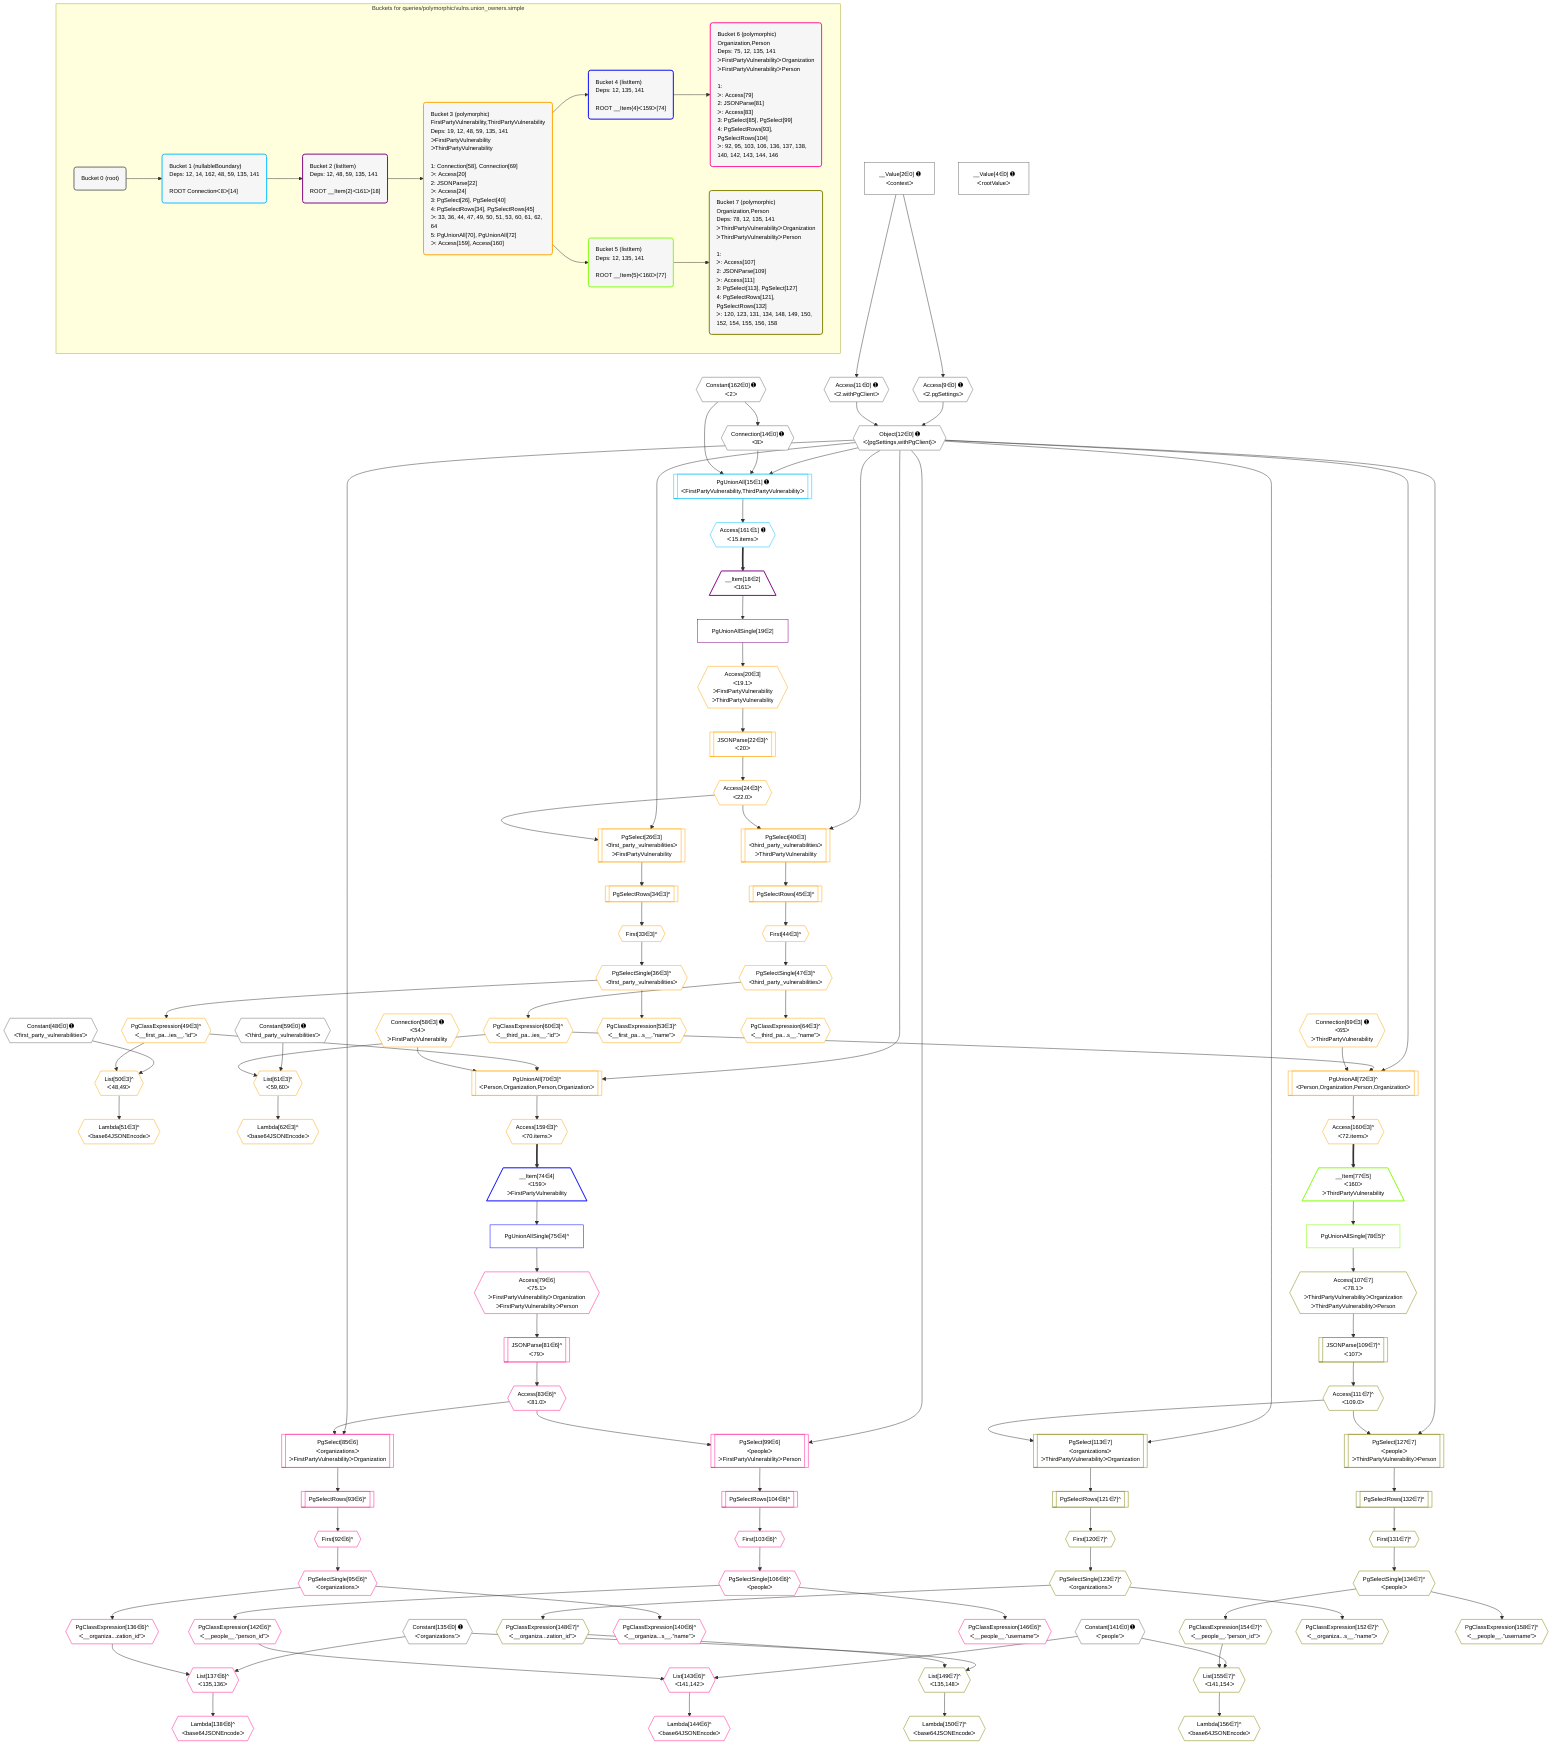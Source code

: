 %%{init: {'themeVariables': { 'fontSize': '12px'}}}%%
graph TD
    classDef path fill:#eee,stroke:#000,color:#000
    classDef plan fill:#fff,stroke-width:1px,color:#000
    classDef itemplan fill:#fff,stroke-width:2px,color:#000
    classDef unbatchedplan fill:#dff,stroke-width:1px,color:#000
    classDef sideeffectplan fill:#fcc,stroke-width:2px,color:#000
    classDef bucket fill:#f6f6f6,color:#000,stroke-width:2px,text-align:left

    subgraph "Buckets for queries/polymorphic/vulns.union_owners.simple"
    Bucket0("Bucket 0 (root)"):::bucket
    Bucket1("Bucket 1 (nullableBoundary)<br />Deps: 12, 14, 162, 48, 59, 135, 141<br /><br />ROOT Connectionᐸ8ᐳ[14]"):::bucket
    Bucket2("Bucket 2 (listItem)<br />Deps: 12, 48, 59, 135, 141<br /><br />ROOT __Item{2}ᐸ161ᐳ[18]"):::bucket
    Bucket3("Bucket 3 (polymorphic)<br />FirstPartyVulnerability,ThirdPartyVulnerability<br />Deps: 19, 12, 48, 59, 135, 141<br />ᐳFirstPartyVulnerability<br />ᐳThirdPartyVulnerability<br /><br />1: Connection[58], Connection[69]<br />ᐳ: Access[20]<br />2: JSONParse[22]<br />ᐳ: Access[24]<br />3: PgSelect[26], PgSelect[40]<br />4: PgSelectRows[34], PgSelectRows[45]<br />ᐳ: 33, 36, 44, 47, 49, 50, 51, 53, 60, 61, 62, 64<br />5: PgUnionAll[70], PgUnionAll[72]<br />ᐳ: Access[159], Access[160]"):::bucket
    Bucket4("Bucket 4 (listItem)<br />Deps: 12, 135, 141<br /><br />ROOT __Item{4}ᐸ159ᐳ[74]"):::bucket
    Bucket5("Bucket 5 (listItem)<br />Deps: 12, 135, 141<br /><br />ROOT __Item{5}ᐸ160ᐳ[77]"):::bucket
    Bucket6("Bucket 6 (polymorphic)<br />Organization,Person<br />Deps: 75, 12, 135, 141<br />ᐳFirstPartyVulnerabilityᐳOrganization<br />ᐳFirstPartyVulnerabilityᐳPerson<br /><br />1: <br />ᐳ: Access[79]<br />2: JSONParse[81]<br />ᐳ: Access[83]<br />3: PgSelect[85], PgSelect[99]<br />4: PgSelectRows[93], PgSelectRows[104]<br />ᐳ: 92, 95, 103, 106, 136, 137, 138, 140, 142, 143, 144, 146"):::bucket
    Bucket7("Bucket 7 (polymorphic)<br />Organization,Person<br />Deps: 78, 12, 135, 141<br />ᐳThirdPartyVulnerabilityᐳOrganization<br />ᐳThirdPartyVulnerabilityᐳPerson<br /><br />1: <br />ᐳ: Access[107]<br />2: JSONParse[109]<br />ᐳ: Access[111]<br />3: PgSelect[113], PgSelect[127]<br />4: PgSelectRows[121], PgSelectRows[132]<br />ᐳ: 120, 123, 131, 134, 148, 149, 150, 152, 154, 155, 156, 158"):::bucket
    end
    Bucket0 --> Bucket1
    Bucket1 --> Bucket2
    Bucket2 --> Bucket3
    Bucket3 --> Bucket4 & Bucket5
    Bucket4 --> Bucket6
    Bucket5 --> Bucket7

    %% plan dependencies
    Object12{{"Object[12∈0] ➊<br />ᐸ{pgSettings,withPgClient}ᐳ"}}:::plan
    Access9{{"Access[9∈0] ➊<br />ᐸ2.pgSettingsᐳ"}}:::plan
    Access11{{"Access[11∈0] ➊<br />ᐸ2.withPgClientᐳ"}}:::plan
    Access9 & Access11 --> Object12
    __Value2["__Value[2∈0] ➊<br />ᐸcontextᐳ"]:::plan
    __Value2 --> Access9
    __Value2 --> Access11
    Connection14{{"Connection[14∈0] ➊<br />ᐸ8ᐳ"}}:::plan
    Constant162{{"Constant[162∈0] ➊<br />ᐸ2ᐳ"}}:::plan
    Constant162 --> Connection14
    __Value4["__Value[4∈0] ➊<br />ᐸrootValueᐳ"]:::plan
    Constant48{{"Constant[48∈0] ➊<br />ᐸ'first_party_vulnerabilities'ᐳ"}}:::plan
    Constant59{{"Constant[59∈0] ➊<br />ᐸ'third_party_vulnerabilities'ᐳ"}}:::plan
    Constant135{{"Constant[135∈0] ➊<br />ᐸ'organizations'ᐳ"}}:::plan
    Constant141{{"Constant[141∈0] ➊<br />ᐸ'people'ᐳ"}}:::plan
    PgUnionAll15[["PgUnionAll[15∈1] ➊<br />ᐸFirstPartyVulnerability,ThirdPartyVulnerabilityᐳ"]]:::plan
    Object12 & Connection14 & Constant162 --> PgUnionAll15
    Access161{{"Access[161∈1] ➊<br />ᐸ15.itemsᐳ"}}:::plan
    PgUnionAll15 --> Access161
    __Item18[/"__Item[18∈2]<br />ᐸ161ᐳ"\]:::itemplan
    Access161 ==> __Item18
    PgUnionAllSingle19["PgUnionAllSingle[19∈2]"]:::plan
    __Item18 --> PgUnionAllSingle19
    PgUnionAll70[["PgUnionAll[70∈3]^<br />ᐸPerson,Organization,Person,Organizationᐳ"]]:::plan
    PgClassExpression49{{"PgClassExpression[49∈3]^<br />ᐸ__first_pa...ies__.”id”ᐳ"}}:::plan
    Connection58{{"Connection[58∈3] ➊<br />ᐸ54ᐳ<br />ᐳFirstPartyVulnerability"}}:::plan
    Object12 & PgClassExpression49 & Connection58 --> PgUnionAll70
    PgUnionAll72[["PgUnionAll[72∈3]^<br />ᐸPerson,Organization,Person,Organizationᐳ"]]:::plan
    PgClassExpression60{{"PgClassExpression[60∈3]^<br />ᐸ__third_pa...ies__.”id”ᐳ"}}:::plan
    Connection69{{"Connection[69∈3] ➊<br />ᐸ65ᐳ<br />ᐳThirdPartyVulnerability"}}:::plan
    Object12 & PgClassExpression60 & Connection69 --> PgUnionAll72
    PgSelect26[["PgSelect[26∈3]<br />ᐸfirst_party_vulnerabilitiesᐳ<br />ᐳFirstPartyVulnerability"]]:::plan
    Access24{{"Access[24∈3]^<br />ᐸ22.0ᐳ"}}:::plan
    Object12 & Access24 --> PgSelect26
    PgSelect40[["PgSelect[40∈3]<br />ᐸthird_party_vulnerabilitiesᐳ<br />ᐳThirdPartyVulnerability"]]:::plan
    Object12 & Access24 --> PgSelect40
    List50{{"List[50∈3]^<br />ᐸ48,49ᐳ"}}:::plan
    Constant48 & PgClassExpression49 --> List50
    List61{{"List[61∈3]^<br />ᐸ59,60ᐳ"}}:::plan
    Constant59 & PgClassExpression60 --> List61
    Access20{{"Access[20∈3]<br />ᐸ19.1ᐳ<br />ᐳFirstPartyVulnerability<br />ᐳThirdPartyVulnerability"}}:::plan
    PgUnionAllSingle19 --> Access20
    JSONParse22[["JSONParse[22∈3]^<br />ᐸ20ᐳ"]]:::plan
    Access20 --> JSONParse22
    JSONParse22 --> Access24
    First33{{"First[33∈3]^"}}:::plan
    PgSelectRows34[["PgSelectRows[34∈3]^"]]:::plan
    PgSelectRows34 --> First33
    PgSelect26 --> PgSelectRows34
    PgSelectSingle36{{"PgSelectSingle[36∈3]^<br />ᐸfirst_party_vulnerabilitiesᐳ"}}:::plan
    First33 --> PgSelectSingle36
    First44{{"First[44∈3]^"}}:::plan
    PgSelectRows45[["PgSelectRows[45∈3]^"]]:::plan
    PgSelectRows45 --> First44
    PgSelect40 --> PgSelectRows45
    PgSelectSingle47{{"PgSelectSingle[47∈3]^<br />ᐸthird_party_vulnerabilitiesᐳ"}}:::plan
    First44 --> PgSelectSingle47
    PgSelectSingle36 --> PgClassExpression49
    Lambda51{{"Lambda[51∈3]^<br />ᐸbase64JSONEncodeᐳ"}}:::plan
    List50 --> Lambda51
    PgClassExpression53{{"PgClassExpression[53∈3]^<br />ᐸ__first_pa...s__.”name”ᐳ"}}:::plan
    PgSelectSingle36 --> PgClassExpression53
    PgSelectSingle47 --> PgClassExpression60
    Lambda62{{"Lambda[62∈3]^<br />ᐸbase64JSONEncodeᐳ"}}:::plan
    List61 --> Lambda62
    PgClassExpression64{{"PgClassExpression[64∈3]^<br />ᐸ__third_pa...s__.”name”ᐳ"}}:::plan
    PgSelectSingle47 --> PgClassExpression64
    Access159{{"Access[159∈3]^<br />ᐸ70.itemsᐳ"}}:::plan
    PgUnionAll70 --> Access159
    Access160{{"Access[160∈3]^<br />ᐸ72.itemsᐳ"}}:::plan
    PgUnionAll72 --> Access160
    __Item74[/"__Item[74∈4]<br />ᐸ159ᐳ<br />ᐳFirstPartyVulnerability"\]:::itemplan
    Access159 ==> __Item74
    PgUnionAllSingle75["PgUnionAllSingle[75∈4]^"]:::plan
    __Item74 --> PgUnionAllSingle75
    PgSelect85[["PgSelect[85∈6]<br />ᐸorganizationsᐳ<br />ᐳFirstPartyVulnerabilityᐳOrganization"]]:::plan
    Access83{{"Access[83∈6]^<br />ᐸ81.0ᐳ"}}:::plan
    Object12 & Access83 --> PgSelect85
    PgSelect99[["PgSelect[99∈6]<br />ᐸpeopleᐳ<br />ᐳFirstPartyVulnerabilityᐳPerson"]]:::plan
    Object12 & Access83 --> PgSelect99
    List137{{"List[137∈6]^<br />ᐸ135,136ᐳ"}}:::plan
    PgClassExpression136{{"PgClassExpression[136∈6]^<br />ᐸ__organiza...zation_id”ᐳ"}}:::plan
    Constant135 & PgClassExpression136 --> List137
    List143{{"List[143∈6]^<br />ᐸ141,142ᐳ"}}:::plan
    PgClassExpression142{{"PgClassExpression[142∈6]^<br />ᐸ__people__.”person_id”ᐳ"}}:::plan
    Constant141 & PgClassExpression142 --> List143
    Access79{{"Access[79∈6]<br />ᐸ75.1ᐳ<br />ᐳFirstPartyVulnerabilityᐳOrganization<br />ᐳFirstPartyVulnerabilityᐳPerson"}}:::plan
    PgUnionAllSingle75 --> Access79
    JSONParse81[["JSONParse[81∈6]^<br />ᐸ79ᐳ"]]:::plan
    Access79 --> JSONParse81
    JSONParse81 --> Access83
    First92{{"First[92∈6]^"}}:::plan
    PgSelectRows93[["PgSelectRows[93∈6]^"]]:::plan
    PgSelectRows93 --> First92
    PgSelect85 --> PgSelectRows93
    PgSelectSingle95{{"PgSelectSingle[95∈6]^<br />ᐸorganizationsᐳ"}}:::plan
    First92 --> PgSelectSingle95
    First103{{"First[103∈6]^"}}:::plan
    PgSelectRows104[["PgSelectRows[104∈6]^"]]:::plan
    PgSelectRows104 --> First103
    PgSelect99 --> PgSelectRows104
    PgSelectSingle106{{"PgSelectSingle[106∈6]^<br />ᐸpeopleᐳ"}}:::plan
    First103 --> PgSelectSingle106
    PgSelectSingle95 --> PgClassExpression136
    Lambda138{{"Lambda[138∈6]^<br />ᐸbase64JSONEncodeᐳ"}}:::plan
    List137 --> Lambda138
    PgClassExpression140{{"PgClassExpression[140∈6]^<br />ᐸ__organiza...s__.”name”ᐳ"}}:::plan
    PgSelectSingle95 --> PgClassExpression140
    PgSelectSingle106 --> PgClassExpression142
    Lambda144{{"Lambda[144∈6]^<br />ᐸbase64JSONEncodeᐳ"}}:::plan
    List143 --> Lambda144
    PgClassExpression146{{"PgClassExpression[146∈6]^<br />ᐸ__people__.”username”ᐳ"}}:::plan
    PgSelectSingle106 --> PgClassExpression146
    __Item77[/"__Item[77∈5]<br />ᐸ160ᐳ<br />ᐳThirdPartyVulnerability"\]:::itemplan
    Access160 ==> __Item77
    PgUnionAllSingle78["PgUnionAllSingle[78∈5]^"]:::plan
    __Item77 --> PgUnionAllSingle78
    PgSelect113[["PgSelect[113∈7]<br />ᐸorganizationsᐳ<br />ᐳThirdPartyVulnerabilityᐳOrganization"]]:::plan
    Access111{{"Access[111∈7]^<br />ᐸ109.0ᐳ"}}:::plan
    Object12 & Access111 --> PgSelect113
    PgSelect127[["PgSelect[127∈7]<br />ᐸpeopleᐳ<br />ᐳThirdPartyVulnerabilityᐳPerson"]]:::plan
    Object12 & Access111 --> PgSelect127
    List149{{"List[149∈7]^<br />ᐸ135,148ᐳ"}}:::plan
    PgClassExpression148{{"PgClassExpression[148∈7]^<br />ᐸ__organiza...zation_id”ᐳ"}}:::plan
    Constant135 & PgClassExpression148 --> List149
    List155{{"List[155∈7]^<br />ᐸ141,154ᐳ"}}:::plan
    PgClassExpression154{{"PgClassExpression[154∈7]^<br />ᐸ__people__.”person_id”ᐳ"}}:::plan
    Constant141 & PgClassExpression154 --> List155
    Access107{{"Access[107∈7]<br />ᐸ78.1ᐳ<br />ᐳThirdPartyVulnerabilityᐳOrganization<br />ᐳThirdPartyVulnerabilityᐳPerson"}}:::plan
    PgUnionAllSingle78 --> Access107
    JSONParse109[["JSONParse[109∈7]^<br />ᐸ107ᐳ"]]:::plan
    Access107 --> JSONParse109
    JSONParse109 --> Access111
    First120{{"First[120∈7]^"}}:::plan
    PgSelectRows121[["PgSelectRows[121∈7]^"]]:::plan
    PgSelectRows121 --> First120
    PgSelect113 --> PgSelectRows121
    PgSelectSingle123{{"PgSelectSingle[123∈7]^<br />ᐸorganizationsᐳ"}}:::plan
    First120 --> PgSelectSingle123
    First131{{"First[131∈7]^"}}:::plan
    PgSelectRows132[["PgSelectRows[132∈7]^"]]:::plan
    PgSelectRows132 --> First131
    PgSelect127 --> PgSelectRows132
    PgSelectSingle134{{"PgSelectSingle[134∈7]^<br />ᐸpeopleᐳ"}}:::plan
    First131 --> PgSelectSingle134
    PgSelectSingle123 --> PgClassExpression148
    Lambda150{{"Lambda[150∈7]^<br />ᐸbase64JSONEncodeᐳ"}}:::plan
    List149 --> Lambda150
    PgClassExpression152{{"PgClassExpression[152∈7]^<br />ᐸ__organiza...s__.”name”ᐳ"}}:::plan
    PgSelectSingle123 --> PgClassExpression152
    PgSelectSingle134 --> PgClassExpression154
    Lambda156{{"Lambda[156∈7]^<br />ᐸbase64JSONEncodeᐳ"}}:::plan
    List155 --> Lambda156
    PgClassExpression158{{"PgClassExpression[158∈7]^<br />ᐸ__people__.”username”ᐳ"}}:::plan
    PgSelectSingle134 --> PgClassExpression158

    %% define steps
    classDef bucket0 stroke:#696969
    class Bucket0,__Value2,__Value4,Access9,Access11,Object12,Connection14,Constant48,Constant59,Constant135,Constant141,Constant162 bucket0
    classDef bucket1 stroke:#00bfff
    class Bucket1,PgUnionAll15,Access161 bucket1
    classDef bucket2 stroke:#7f007f
    class Bucket2,__Item18,PgUnionAllSingle19 bucket2
    classDef bucket3 stroke:#ffa500
    class Bucket3,Access20,JSONParse22,Access24,PgSelect26,First33,PgSelectRows34,PgSelectSingle36,PgSelect40,First44,PgSelectRows45,PgSelectSingle47,PgClassExpression49,List50,Lambda51,PgClassExpression53,Connection58,PgClassExpression60,List61,Lambda62,PgClassExpression64,Connection69,PgUnionAll70,PgUnionAll72,Access159,Access160 bucket3
    classDef bucket4 stroke:#0000ff
    class Bucket4,__Item74,PgUnionAllSingle75 bucket4
    classDef bucket5 stroke:#7fff00
    class Bucket5,__Item77,PgUnionAllSingle78 bucket5
    classDef bucket6 stroke:#ff1493
    class Bucket6,Access79,JSONParse81,Access83,PgSelect85,First92,PgSelectRows93,PgSelectSingle95,PgSelect99,First103,PgSelectRows104,PgSelectSingle106,PgClassExpression136,List137,Lambda138,PgClassExpression140,PgClassExpression142,List143,Lambda144,PgClassExpression146 bucket6
    classDef bucket7 stroke:#808000
    class Bucket7,Access107,JSONParse109,Access111,PgSelect113,First120,PgSelectRows121,PgSelectSingle123,PgSelect127,First131,PgSelectRows132,PgSelectSingle134,PgClassExpression148,List149,Lambda150,PgClassExpression152,PgClassExpression154,List155,Lambda156,PgClassExpression158 bucket7